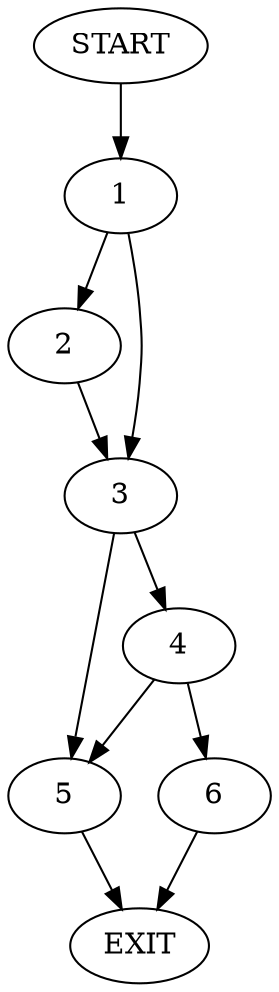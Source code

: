 digraph {
0 [label="START"]
7 [label="EXIT"]
0 -> 1
1 -> 2
1 -> 3
3 -> 4
3 -> 5
2 -> 3
5 -> 7
4 -> 6
4 -> 5
6 -> 7
}
